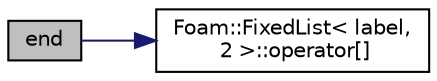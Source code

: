 digraph "end"
{
  bgcolor="transparent";
  edge [fontname="Helvetica",fontsize="10",labelfontname="Helvetica",labelfontsize="10"];
  node [fontname="Helvetica",fontsize="10",shape=record];
  rankdir="LR";
  Node520 [label="end",height=0.2,width=0.4,color="black", fillcolor="grey75", style="filled", fontcolor="black"];
  Node520 -> Node521 [color="midnightblue",fontsize="10",style="solid",fontname="Helvetica"];
  Node521 [label="Foam::FixedList\< label,\l 2 \>::operator[]",height=0.2,width=0.4,color="black",URL="$a27009.html#a851e28f7788bbc82f5a4aa9f0efdefe4",tooltip="Return element of FixedList. "];
}

